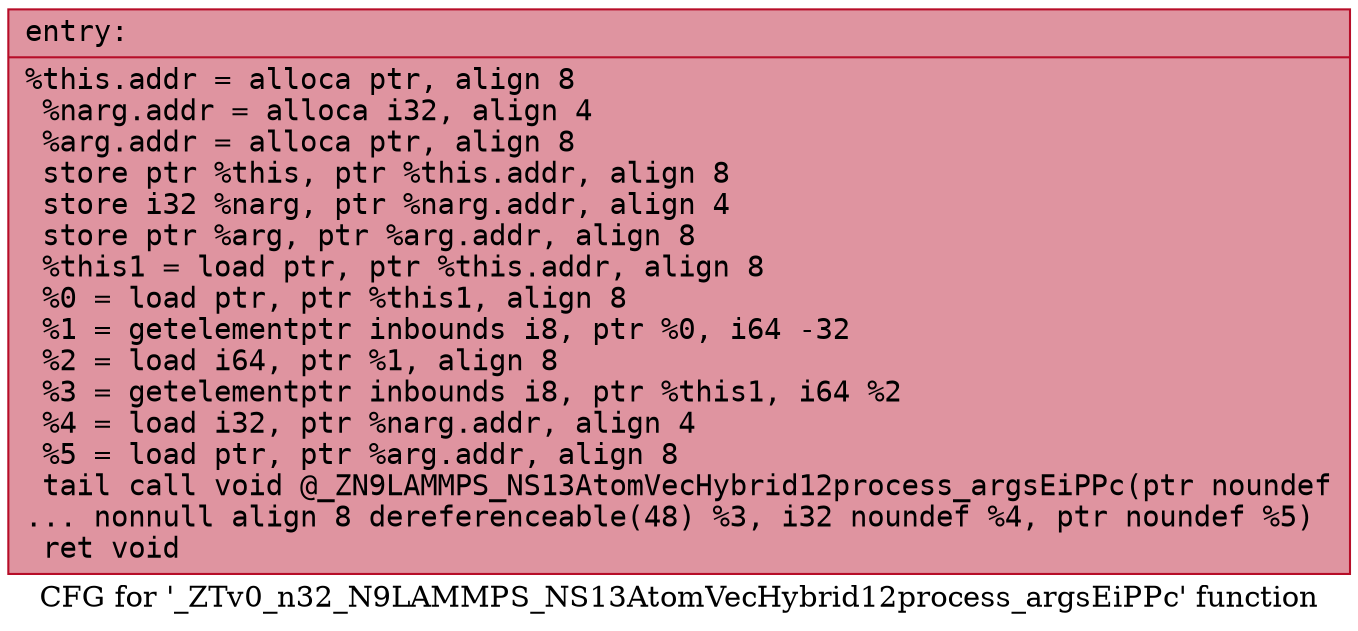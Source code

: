 digraph "CFG for '_ZTv0_n32_N9LAMMPS_NS13AtomVecHybrid12process_argsEiPPc' function" {
	label="CFG for '_ZTv0_n32_N9LAMMPS_NS13AtomVecHybrid12process_argsEiPPc' function";

	Node0x557e2af5ab50 [shape=record,color="#b70d28ff", style=filled, fillcolor="#b70d2870" fontname="Courier",label="{entry:\l|  %this.addr = alloca ptr, align 8\l  %narg.addr = alloca i32, align 4\l  %arg.addr = alloca ptr, align 8\l  store ptr %this, ptr %this.addr, align 8\l  store i32 %narg, ptr %narg.addr, align 4\l  store ptr %arg, ptr %arg.addr, align 8\l  %this1 = load ptr, ptr %this.addr, align 8\l  %0 = load ptr, ptr %this1, align 8\l  %1 = getelementptr inbounds i8, ptr %0, i64 -32\l  %2 = load i64, ptr %1, align 8\l  %3 = getelementptr inbounds i8, ptr %this1, i64 %2\l  %4 = load i32, ptr %narg.addr, align 4\l  %5 = load ptr, ptr %arg.addr, align 8\l  tail call void @_ZN9LAMMPS_NS13AtomVecHybrid12process_argsEiPPc(ptr noundef\l... nonnull align 8 dereferenceable(48) %3, i32 noundef %4, ptr noundef %5)\l  ret void\l}"];
}

